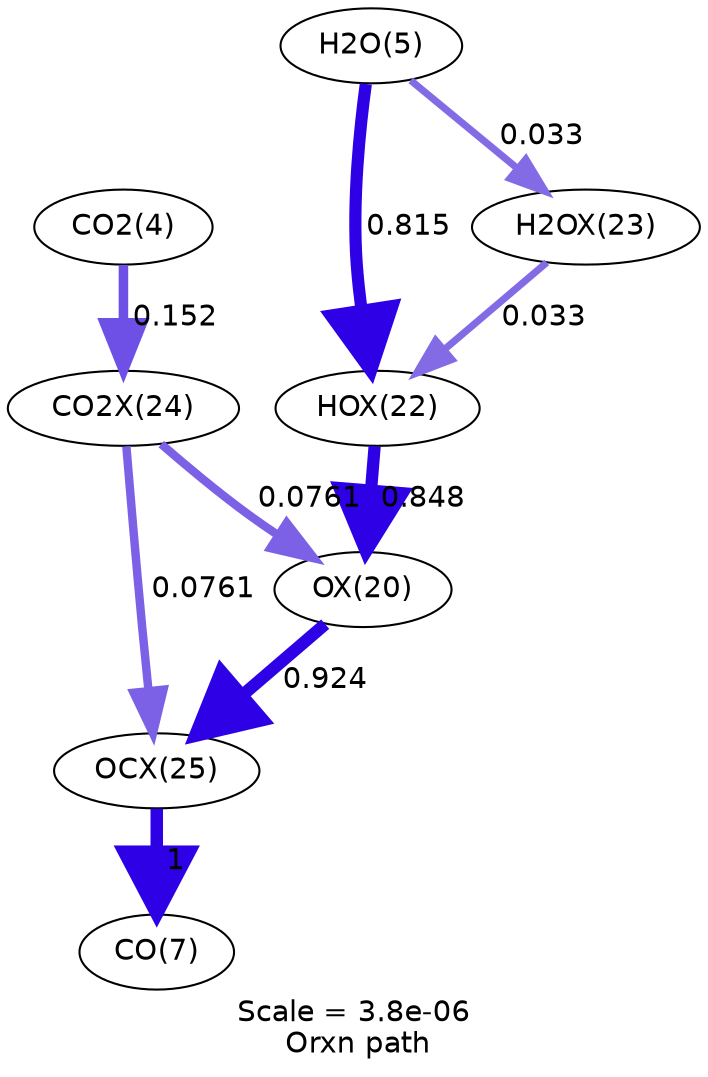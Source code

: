 digraph reaction_paths {
center=1;
s26 -> s24[fontname="Helvetica", penwidth=5.88, arrowsize=2.94, color="0.7, 1.35, 0.9"
, label=" 0.848"];
s24 -> s29[fontname="Helvetica", penwidth=5.94, arrowsize=2.97, color="0.7, 1.42, 0.9"
, label=" 0.924"];
s28 -> s24[fontname="Helvetica", penwidth=4.06, arrowsize=2.03, color="0.7, 0.576, 0.9"
, label=" 0.0761"];
s6 -> s26[fontname="Helvetica", penwidth=5.85, arrowsize=2.92, color="0.7, 1.31, 0.9"
, label=" 0.815"];
s27 -> s26[fontname="Helvetica", penwidth=3.42, arrowsize=1.71, color="0.7, 0.533, 0.9"
, label=" 0.033"];
s6 -> s27[fontname="Helvetica", penwidth=3.42, arrowsize=1.71, color="0.7, 0.533, 0.9"
, label=" 0.033"];
s29 -> s8[fontname="Helvetica", penwidth=6, arrowsize=3, color="0.7, 1.5, 0.9"
, label=" 1"];
s28 -> s29[fontname="Helvetica", penwidth=4.06, arrowsize=2.03, color="0.7, 0.576, 0.9"
, label=" 0.0761"];
s5 -> s28[fontname="Helvetica", penwidth=4.58, arrowsize=2.29, color="0.7, 0.652, 0.9"
, label=" 0.152"];
s5 [ fontname="Helvetica", label="CO2(4)"];
s6 [ fontname="Helvetica", label="H2O(5)"];
s8 [ fontname="Helvetica", label="CO(7)"];
s24 [ fontname="Helvetica", label="OX(20)"];
s26 [ fontname="Helvetica", label="HOX(22)"];
s27 [ fontname="Helvetica", label="H2OX(23)"];
s28 [ fontname="Helvetica", label="CO2X(24)"];
s29 [ fontname="Helvetica", label="OCX(25)"];
 label = "Scale = 3.8e-06\l Orxn path";
 fontname = "Helvetica";
}
